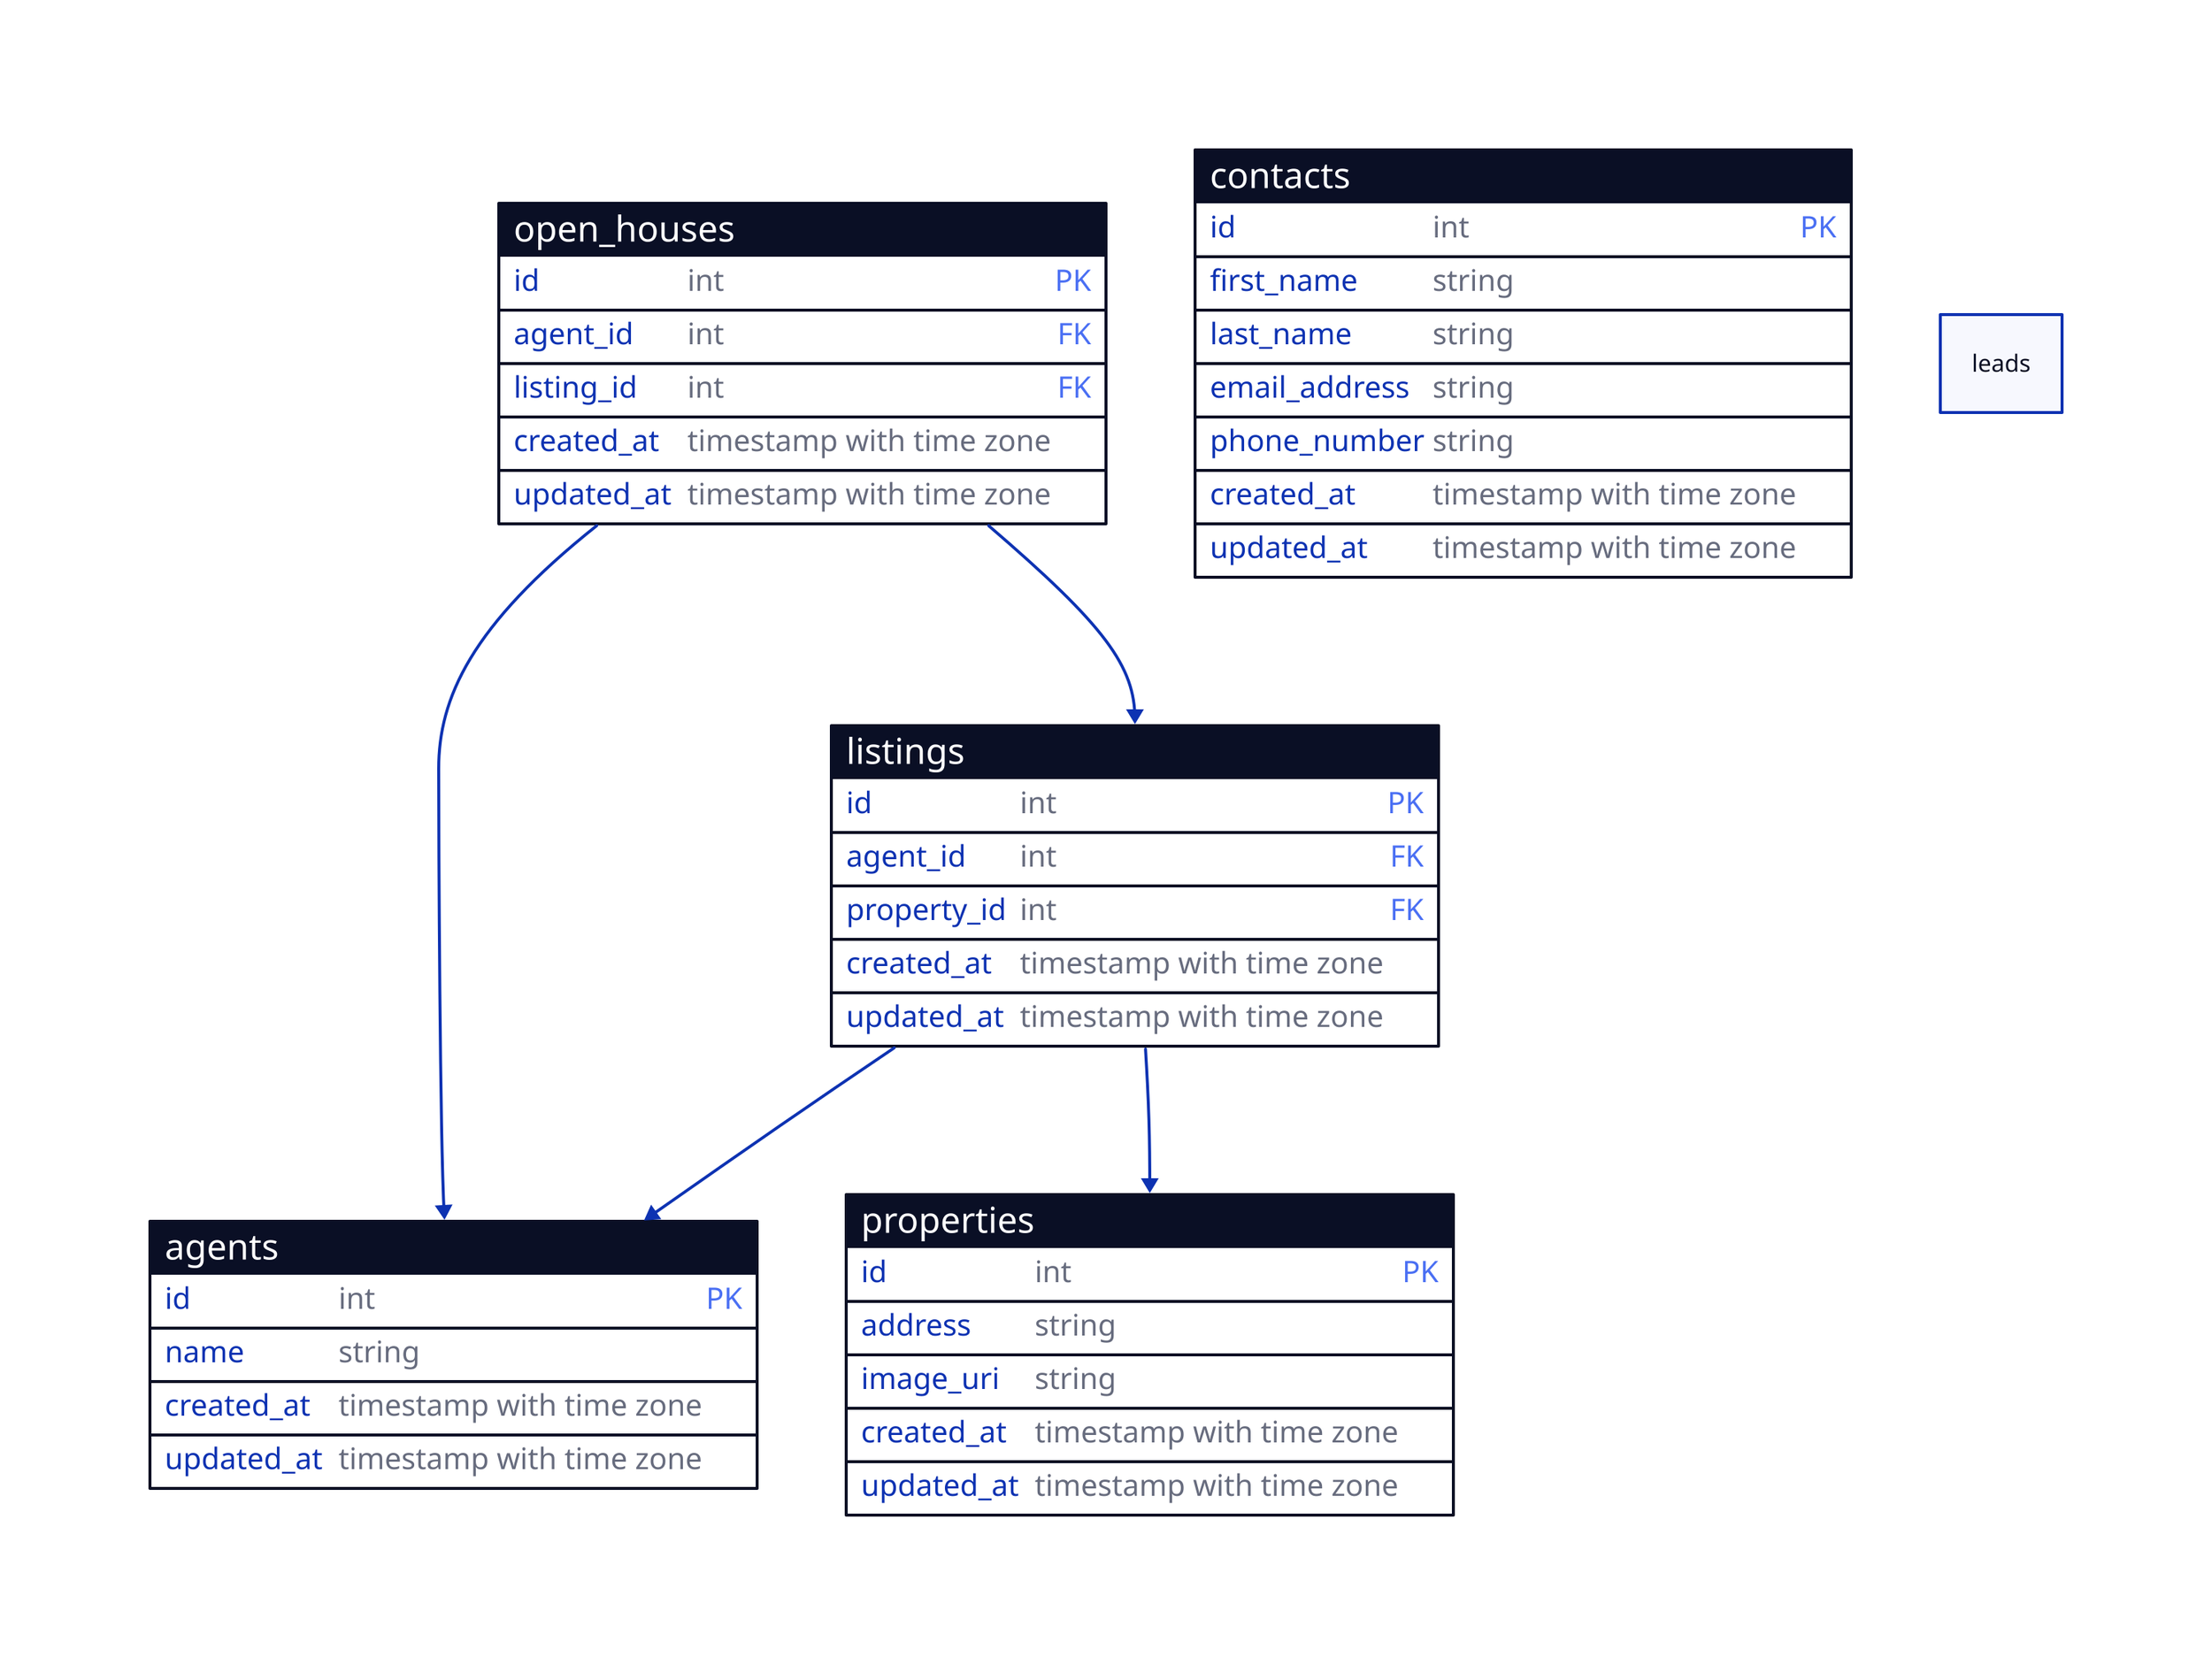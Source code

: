 agents: {
  shape: sql_table

  id: int {constraint: primary_key}
  name: string

  created_at: timestamp with time zone
  updated_at: timestamp with time zone
}

properties: {
  shape: sql_table

  id: int {constraint: primary_key}
  address: string
  image_uri: string

  created_at: timestamp with time zone
  updated_at: timestamp with time zone
}

listings: {
  shape: sql_table

  id: int {constraint: primary_key}
  agent_id: int {constraint: foreign_key}
  property_id: int {constraint: foreign_key}

  created_at: timestamp with time zone
  updated_at: timestamp with time zone
}

open_houses: {
  shape: sql_table

  id: int {constraint: primary_key}
  agent_id: int {constraint: foreign_key}
  listing_id: int {constraint: foreign_key}

  created_at: timestamp with time zone
  updated_at: timestamp with time zone
}

contacts: {
  shape: sql_table

  id: int {constraint: primary_key}
  first_name: string
  last_name: string
  email_address: string
  phone_number: string

  created_at: timestamp with time zone
  updated_at: timestamp with time zone
}

leads: {}

listings.agent_id -> agents.id
listings.property_id -> properties.id
open_houses.agent_id -> agents.id
open_houses.listing_id -> listings.id
